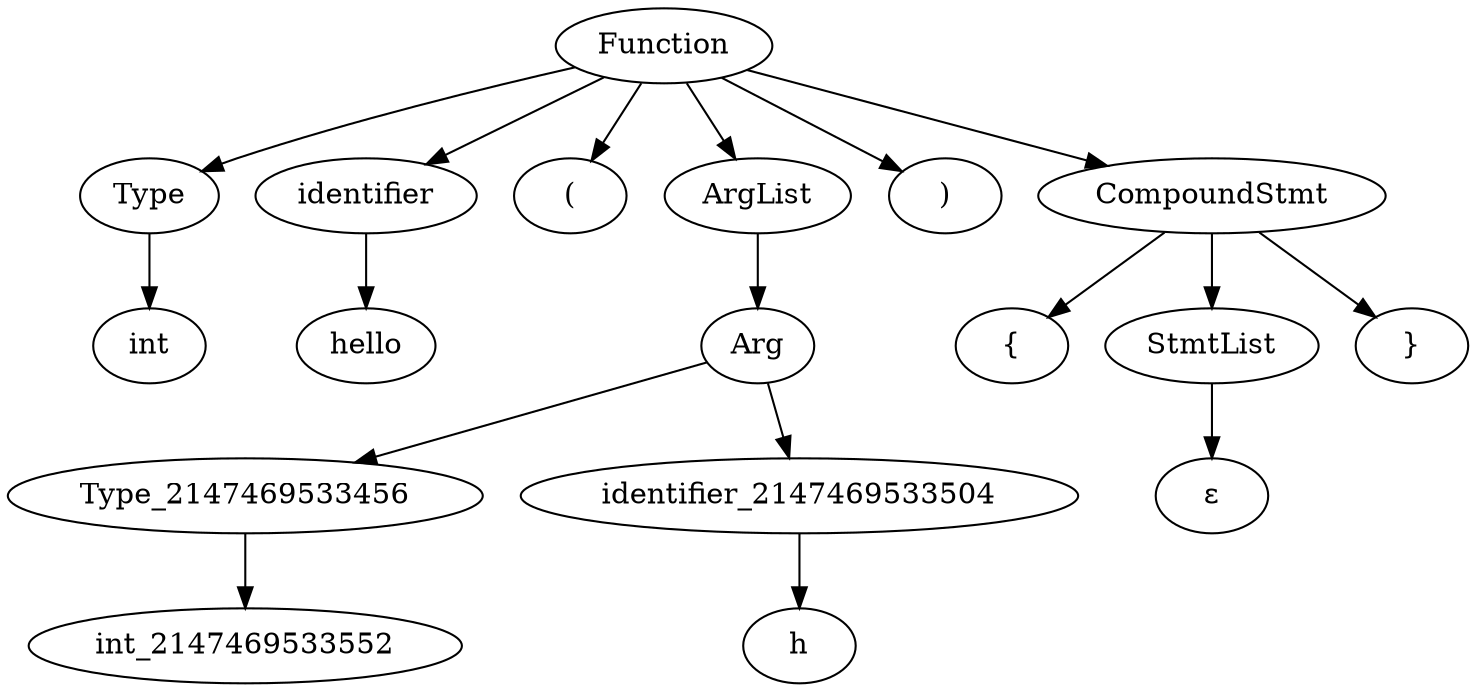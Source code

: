 digraph tree {
    "Function";
    "Type";
    "int";
    "identifier";
    "hello";
    "(";
    "ArgList";
    "Arg";
    "Type_2147469533456";
    "int_2147469533552";
    "identifier_2147469533504";
    "h";
    ")";
    "CompoundStmt";
    "{";
    "StmtList";
    "ε";
    "}";
    "Function" -> "Type";
    "Function" -> "identifier";
    "Function" -> "(";
    "Function" -> "ArgList";
    "Function" -> ")";
    "Function" -> "CompoundStmt";
    "Type" -> "int";
    "identifier" -> "hello";
    "ArgList" -> "Arg";
    "Arg" -> "Type_2147469533456";
    "Arg" -> "identifier_2147469533504";
    "Type_2147469533456" -> "int_2147469533552";
    "identifier_2147469533504" -> "h";
    "CompoundStmt" -> "{";
    "CompoundStmt" -> "StmtList";
    "CompoundStmt" -> "}";
    "StmtList" -> "ε";
}
